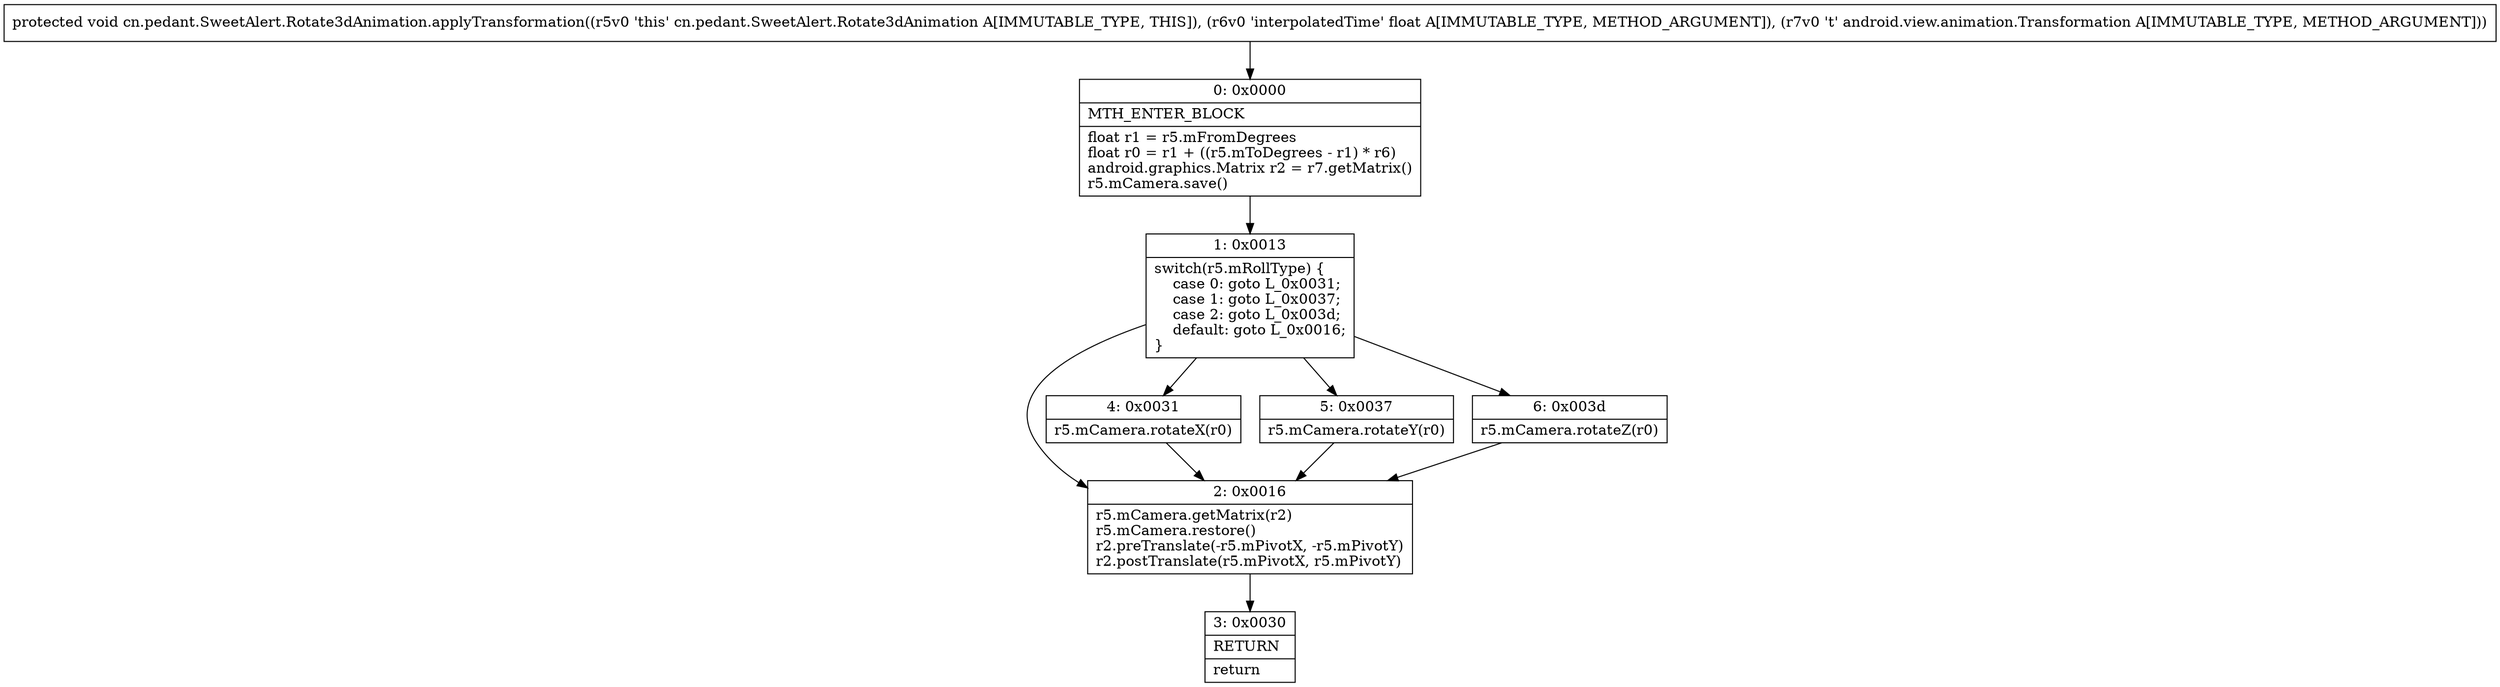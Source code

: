 digraph "CFG forcn.pedant.SweetAlert.Rotate3dAnimation.applyTransformation(FLandroid\/view\/animation\/Transformation;)V" {
Node_0 [shape=record,label="{0\:\ 0x0000|MTH_ENTER_BLOCK\l|float r1 = r5.mFromDegrees\lfloat r0 = r1 + ((r5.mToDegrees \- r1) * r6)\landroid.graphics.Matrix r2 = r7.getMatrix()\lr5.mCamera.save()\l}"];
Node_1 [shape=record,label="{1\:\ 0x0013|switch(r5.mRollType) \{\l    case 0: goto L_0x0031;\l    case 1: goto L_0x0037;\l    case 2: goto L_0x003d;\l    default: goto L_0x0016;\l\}\l}"];
Node_2 [shape=record,label="{2\:\ 0x0016|r5.mCamera.getMatrix(r2)\lr5.mCamera.restore()\lr2.preTranslate(\-r5.mPivotX, \-r5.mPivotY)\lr2.postTranslate(r5.mPivotX, r5.mPivotY)\l}"];
Node_3 [shape=record,label="{3\:\ 0x0030|RETURN\l|return\l}"];
Node_4 [shape=record,label="{4\:\ 0x0031|r5.mCamera.rotateX(r0)\l}"];
Node_5 [shape=record,label="{5\:\ 0x0037|r5.mCamera.rotateY(r0)\l}"];
Node_6 [shape=record,label="{6\:\ 0x003d|r5.mCamera.rotateZ(r0)\l}"];
MethodNode[shape=record,label="{protected void cn.pedant.SweetAlert.Rotate3dAnimation.applyTransformation((r5v0 'this' cn.pedant.SweetAlert.Rotate3dAnimation A[IMMUTABLE_TYPE, THIS]), (r6v0 'interpolatedTime' float A[IMMUTABLE_TYPE, METHOD_ARGUMENT]), (r7v0 't' android.view.animation.Transformation A[IMMUTABLE_TYPE, METHOD_ARGUMENT])) }"];
MethodNode -> Node_0;
Node_0 -> Node_1;
Node_1 -> Node_2;
Node_1 -> Node_4;
Node_1 -> Node_5;
Node_1 -> Node_6;
Node_2 -> Node_3;
Node_4 -> Node_2;
Node_5 -> Node_2;
Node_6 -> Node_2;
}

